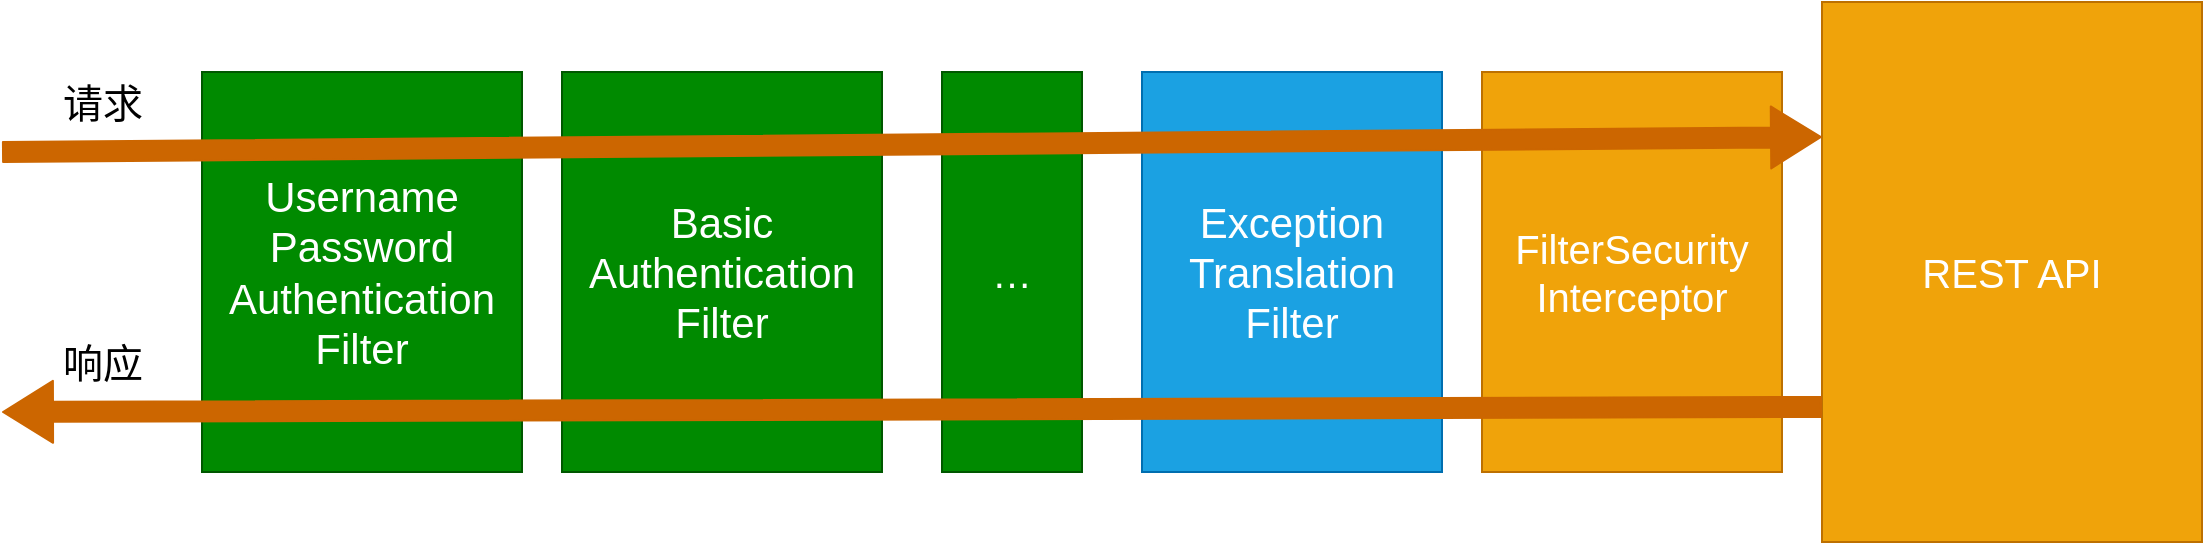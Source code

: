 <mxfile>
    <diagram id="GG6rVnscwr9jea7uJUoG" name="第 1 页">
        <mxGraphModel dx="2104" dy="959" grid="1" gridSize="10" guides="1" tooltips="1" connect="1" arrows="1" fold="1" page="0" pageScale="1" pageWidth="827" pageHeight="1169" math="0" shadow="0">
            <root>
                <mxCell id="0"/>
                <mxCell id="1" parent="0"/>
                <mxCell id="2" value="&lt;font style=&quot;font-size: 21px&quot;&gt;Username&lt;br&gt;Password&lt;br&gt;Authentication Filter&lt;/font&gt;" style="rounded=0;whiteSpace=wrap;html=1;fillColor=#008a00;fontColor=#FFFFFF;strokeColor=#005700;" vertex="1" parent="1">
                    <mxGeometry x="-90" y="60" width="160" height="200" as="geometry"/>
                </mxCell>
                <mxCell id="3" value="&lt;span style=&quot;font-size: 21px&quot;&gt;Basic Authentication Filter&lt;/span&gt;" style="rounded=0;whiteSpace=wrap;html=1;fillColor=#008a00;fontColor=#FFFFFF;strokeColor=#005700;" vertex="1" parent="1">
                    <mxGeometry x="90" y="60" width="160" height="200" as="geometry"/>
                </mxCell>
                <mxCell id="4" value="…" style="rounded=0;whiteSpace=wrap;html=1;fillColor=#008a00;fontColor=#FFFFFF;strokeColor=#005700;fontSize=20;" vertex="1" parent="1">
                    <mxGeometry x="280" y="60" width="70" height="200" as="geometry"/>
                </mxCell>
                <mxCell id="5" value="&lt;span style=&quot;font-size: 21px&quot;&gt;Exception Translation Filter&lt;/span&gt;" style="rounded=0;whiteSpace=wrap;html=1;fillColor=#1ba1e2;fontColor=#FFFFFF;strokeColor=#006EAF;" vertex="1" parent="1">
                    <mxGeometry x="380" y="60" width="150" height="200" as="geometry"/>
                </mxCell>
                <mxCell id="6" value="FilterSecurity Interceptor" style="rounded=0;whiteSpace=wrap;html=1;fillColor=#f0a30a;fontColor=#FFFFFF;strokeColor=#BD7000;fontSize=20;" vertex="1" parent="1">
                    <mxGeometry x="550" y="60" width="150" height="200" as="geometry"/>
                </mxCell>
                <mxCell id="7" value="REST API" style="rounded=0;whiteSpace=wrap;html=1;fillColor=#f0a30a;fontColor=#FFFFFF;strokeColor=#BD7000;fontSize=20;" vertex="1" parent="1">
                    <mxGeometry x="720" y="25" width="190" height="270" as="geometry"/>
                </mxCell>
                <mxCell id="9" value="" style="edgeStyle=none;orthogonalLoop=1;jettySize=auto;html=1;shape=flexArrow;rounded=1;startSize=8;endSize=8;fontSize=20;fontColor=#FFFFFF;labelBorderColor=none;strokeColor=#CC6600;fillColor=#CC6600;entryX=0;entryY=0.25;entryDx=0;entryDy=0;" edge="1" parent="1" target="7">
                    <mxGeometry width="140" relative="1" as="geometry">
                        <mxPoint x="-190" y="100" as="sourcePoint"/>
                        <mxPoint x="530" y="100" as="targetPoint"/>
                        <Array as="points"/>
                    </mxGeometry>
                </mxCell>
                <mxCell id="11" value="" style="edgeStyle=none;orthogonalLoop=1;jettySize=auto;html=1;shape=flexArrow;rounded=1;startSize=8;endSize=8;fontSize=20;fontColor=#FFFFFF;labelBorderColor=none;strokeColor=#CC6600;fillColor=#CC6600;exitX=0;exitY=0.75;exitDx=0;exitDy=0;" edge="1" parent="1" source="7">
                    <mxGeometry width="140" relative="1" as="geometry">
                        <mxPoint x="720" y="210" as="sourcePoint"/>
                        <mxPoint x="-190" y="230" as="targetPoint"/>
                        <Array as="points"/>
                    </mxGeometry>
                </mxCell>
                <mxCell id="12" value="请求" style="text;html=1;align=center;verticalAlign=middle;resizable=0;points=[];autosize=1;strokeColor=none;fillColor=none;fontSize=20;fontColor=#000000;" vertex="1" parent="1">
                    <mxGeometry x="-170" y="60" width="60" height="30" as="geometry"/>
                </mxCell>
                <mxCell id="13" value="响应" style="text;html=1;align=center;verticalAlign=middle;resizable=0;points=[];autosize=1;strokeColor=none;fillColor=none;fontSize=20;fontColor=#000000;" vertex="1" parent="1">
                    <mxGeometry x="-170" y="190" width="60" height="30" as="geometry"/>
                </mxCell>
            </root>
        </mxGraphModel>
    </diagram>
</mxfile>